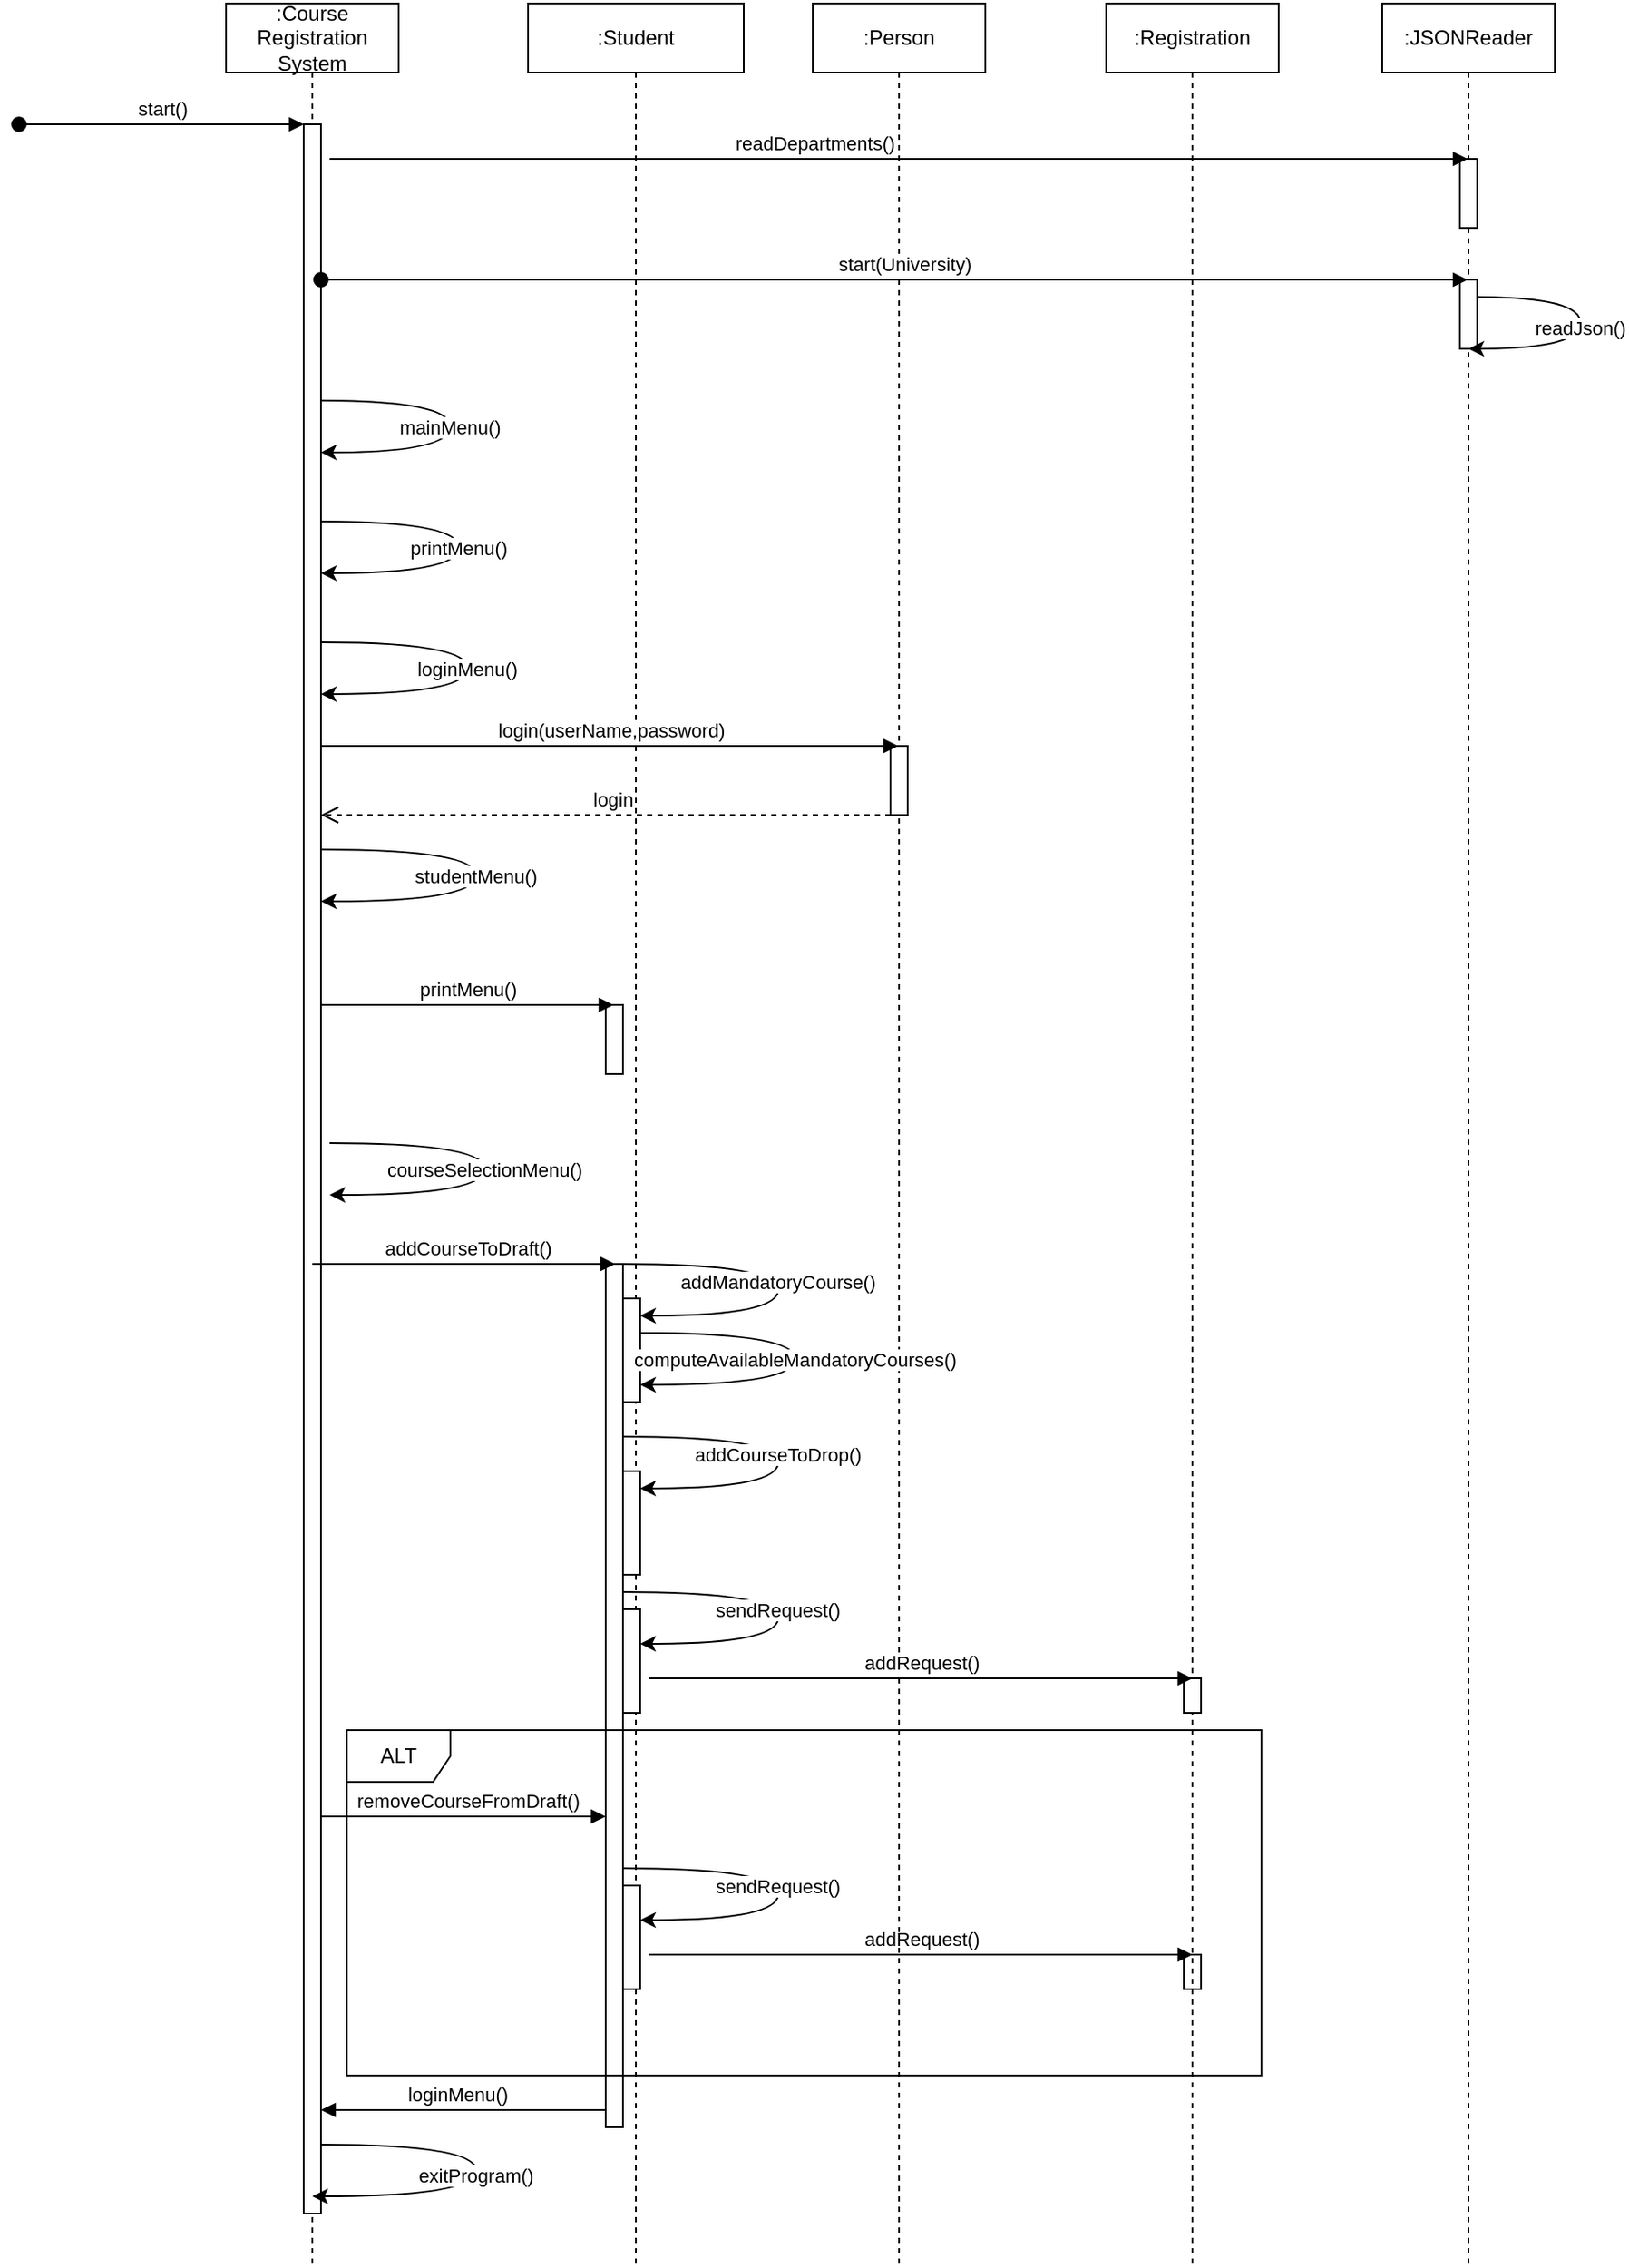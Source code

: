 <mxfile version="22.1.11" type="device">
  <diagram name="Page-1" id="2YBvvXClWsGukQMizWep">
    <mxGraphModel dx="1290" dy="653" grid="1" gridSize="10" guides="1" tooltips="1" connect="1" arrows="1" fold="1" page="1" pageScale="1" pageWidth="850" pageHeight="1100" math="0" shadow="0">
      <root>
        <mxCell id="0" />
        <mxCell id="1" parent="0" />
        <mxCell id="aM9ryv3xv72pqoxQDRHE-1" value=":Student" style="shape=umlLifeline;perimeter=lifelinePerimeter;whiteSpace=wrap;html=1;container=0;dropTarget=0;collapsible=0;recursiveResize=0;outlineConnect=0;portConstraint=eastwest;newEdgeStyle={&quot;edgeStyle&quot;:&quot;elbowEdgeStyle&quot;,&quot;elbow&quot;:&quot;vertical&quot;,&quot;curved&quot;:0,&quot;rounded&quot;:0};" parent="1" vertex="1">
          <mxGeometry x="355" y="50" width="125" height="1310" as="geometry" />
        </mxCell>
        <mxCell id="CiRCd_ejGZh0avgz7mVs-28" value="" style="html=1;points=[];perimeter=orthogonalPerimeter;outlineConnect=0;targetShapes=umlLifeline;portConstraint=eastwest;newEdgeStyle={&quot;edgeStyle&quot;:&quot;elbowEdgeStyle&quot;,&quot;elbow&quot;:&quot;vertical&quot;,&quot;curved&quot;:0,&quot;rounded&quot;:0};" parent="aM9ryv3xv72pqoxQDRHE-1" vertex="1">
          <mxGeometry x="45" y="580" width="10" height="40" as="geometry" />
        </mxCell>
        <mxCell id="CiRCd_ejGZh0avgz7mVs-29" value="printMenu()" style="html=1;verticalAlign=bottom;endArrow=block;edgeStyle=elbowEdgeStyle;elbow=vertical;curved=0;rounded=0;" parent="aM9ryv3xv72pqoxQDRHE-1" source="APZ2Q_NN2hLjj_MRzRQr-7" edge="1">
          <mxGeometry x="0.036" relative="1" as="geometry">
            <mxPoint x="-85" y="580" as="sourcePoint" />
            <Array as="points">
              <mxPoint x="-115" y="580" />
            </Array>
            <mxPoint x="49.5" y="580.0" as="targetPoint" />
            <mxPoint x="-1" as="offset" />
          </mxGeometry>
        </mxCell>
        <mxCell id="CiRCd_ejGZh0avgz7mVs-31" value="" style="html=1;points=[];perimeter=orthogonalPerimeter;outlineConnect=0;targetShapes=umlLifeline;portConstraint=eastwest;newEdgeStyle={&quot;edgeStyle&quot;:&quot;elbowEdgeStyle&quot;,&quot;elbow&quot;:&quot;vertical&quot;,&quot;curved&quot;:0,&quot;rounded&quot;:0};" parent="aM9ryv3xv72pqoxQDRHE-1" vertex="1">
          <mxGeometry x="45" y="730" width="10" height="500" as="geometry" />
        </mxCell>
        <mxCell id="CiRCd_ejGZh0avgz7mVs-34" value="" style="html=1;points=[];perimeter=orthogonalPerimeter;outlineConnect=0;targetShapes=umlLifeline;portConstraint=eastwest;newEdgeStyle={&quot;edgeStyle&quot;:&quot;elbowEdgeStyle&quot;,&quot;elbow&quot;:&quot;vertical&quot;,&quot;curved&quot;:0,&quot;rounded&quot;:0};" parent="aM9ryv3xv72pqoxQDRHE-1" vertex="1">
          <mxGeometry x="55" y="750" width="10" height="60" as="geometry" />
        </mxCell>
        <mxCell id="b5YsZGFqfugrip6BqO-o-5" value="" style="html=1;points=[];perimeter=orthogonalPerimeter;outlineConnect=0;targetShapes=umlLifeline;portConstraint=eastwest;newEdgeStyle={&quot;edgeStyle&quot;:&quot;elbowEdgeStyle&quot;,&quot;elbow&quot;:&quot;vertical&quot;,&quot;curved&quot;:0,&quot;rounded&quot;:0};" vertex="1" parent="aM9ryv3xv72pqoxQDRHE-1">
          <mxGeometry x="55" y="850" width="10" height="60" as="geometry" />
        </mxCell>
        <mxCell id="b5YsZGFqfugrip6BqO-o-13" value="" style="html=1;points=[];perimeter=orthogonalPerimeter;outlineConnect=0;targetShapes=umlLifeline;portConstraint=eastwest;newEdgeStyle={&quot;edgeStyle&quot;:&quot;elbowEdgeStyle&quot;,&quot;elbow&quot;:&quot;vertical&quot;,&quot;curved&quot;:0,&quot;rounded&quot;:0};" vertex="1" parent="aM9ryv3xv72pqoxQDRHE-1">
          <mxGeometry x="55" y="930" width="10" height="60" as="geometry" />
        </mxCell>
        <mxCell id="b5YsZGFqfugrip6BqO-o-21" value="" style="html=1;points=[];perimeter=orthogonalPerimeter;outlineConnect=0;targetShapes=umlLifeline;portConstraint=eastwest;newEdgeStyle={&quot;edgeStyle&quot;:&quot;elbowEdgeStyle&quot;,&quot;elbow&quot;:&quot;vertical&quot;,&quot;curved&quot;:0,&quot;rounded&quot;:0};" vertex="1" parent="aM9ryv3xv72pqoxQDRHE-1">
          <mxGeometry x="55" y="1090" width="10" height="60" as="geometry" />
        </mxCell>
        <mxCell id="b5YsZGFqfugrip6BqO-o-22" value="" style="html=1;points=[];perimeter=orthogonalPerimeter;outlineConnect=0;targetShapes=umlLifeline;portConstraint=eastwest;newEdgeStyle={&quot;edgeStyle&quot;:&quot;elbowEdgeStyle&quot;,&quot;elbow&quot;:&quot;vertical&quot;,&quot;curved&quot;:0,&quot;rounded&quot;:0};" vertex="1" parent="aM9ryv3xv72pqoxQDRHE-1">
          <mxGeometry x="380" y="1130" width="10" height="20" as="geometry" />
        </mxCell>
        <mxCell id="b5YsZGFqfugrip6BqO-o-23" value="sendRequest()" style="curved=1;rounded=0;" edge="1" parent="aM9ryv3xv72pqoxQDRHE-1">
          <mxGeometry relative="1" as="geometry">
            <Array as="points">
              <mxPoint x="145" y="1080" />
              <mxPoint x="145" y="1110" />
            </Array>
            <mxPoint x="55" y="1080" as="sourcePoint" />
            <mxPoint x="65" y="1110" as="targetPoint" />
          </mxGeometry>
        </mxCell>
        <mxCell id="b5YsZGFqfugrip6BqO-o-24" value="addRequest()" style="html=1;verticalAlign=bottom;endArrow=block;edgeStyle=elbowEdgeStyle;elbow=vertical;curved=0;rounded=0;" edge="1" parent="aM9ryv3xv72pqoxQDRHE-1">
          <mxGeometry x="0.001" relative="1" as="geometry">
            <mxPoint x="70" y="1130" as="sourcePoint" />
            <Array as="points">
              <mxPoint x="145.75" y="1130" />
            </Array>
            <mxPoint x="385" y="1130" as="targetPoint" />
            <mxPoint as="offset" />
          </mxGeometry>
        </mxCell>
        <mxCell id="APZ2Q_NN2hLjj_MRzRQr-1" value=":Person" style="shape=umlLifeline;perimeter=lifelinePerimeter;whiteSpace=wrap;html=1;container=0;dropTarget=0;collapsible=0;recursiveResize=0;outlineConnect=0;portConstraint=eastwest;newEdgeStyle={&quot;edgeStyle&quot;:&quot;elbowEdgeStyle&quot;,&quot;elbow&quot;:&quot;vertical&quot;,&quot;curved&quot;:0,&quot;rounded&quot;:0};" parent="1" vertex="1">
          <mxGeometry x="520" y="50" width="100" height="1310" as="geometry" />
        </mxCell>
        <mxCell id="CiRCd_ejGZh0avgz7mVs-23" value="" style="html=1;points=[];perimeter=orthogonalPerimeter;outlineConnect=0;targetShapes=umlLifeline;portConstraint=eastwest;newEdgeStyle={&quot;edgeStyle&quot;:&quot;elbowEdgeStyle&quot;,&quot;elbow&quot;:&quot;vertical&quot;,&quot;curved&quot;:0,&quot;rounded&quot;:0};" parent="APZ2Q_NN2hLjj_MRzRQr-1" vertex="1">
          <mxGeometry x="45" y="430" width="10" height="40" as="geometry" />
        </mxCell>
        <mxCell id="APZ2Q_NN2hLjj_MRzRQr-7" value=":Course Registration System" style="shape=umlLifeline;perimeter=lifelinePerimeter;whiteSpace=wrap;html=1;container=0;dropTarget=0;collapsible=0;recursiveResize=0;outlineConnect=0;portConstraint=eastwest;newEdgeStyle={&quot;edgeStyle&quot;:&quot;elbowEdgeStyle&quot;,&quot;elbow&quot;:&quot;vertical&quot;,&quot;curved&quot;:0,&quot;rounded&quot;:0};" parent="1" vertex="1">
          <mxGeometry x="180" y="50" width="100" height="1310" as="geometry" />
        </mxCell>
        <mxCell id="APZ2Q_NN2hLjj_MRzRQr-8" value="" style="html=1;points=[];perimeter=orthogonalPerimeter;outlineConnect=0;targetShapes=umlLifeline;portConstraint=eastwest;newEdgeStyle={&quot;edgeStyle&quot;:&quot;elbowEdgeStyle&quot;,&quot;elbow&quot;:&quot;vertical&quot;,&quot;curved&quot;:0,&quot;rounded&quot;:0};" parent="APZ2Q_NN2hLjj_MRzRQr-7" vertex="1">
          <mxGeometry x="45" y="70" width="10" height="1210" as="geometry" />
        </mxCell>
        <mxCell id="APZ2Q_NN2hLjj_MRzRQr-9" value="start()" style="html=1;verticalAlign=bottom;startArrow=oval;endArrow=block;startSize=8;edgeStyle=elbowEdgeStyle;elbow=vertical;curved=0;rounded=0;" parent="APZ2Q_NN2hLjj_MRzRQr-7" target="APZ2Q_NN2hLjj_MRzRQr-8" edge="1">
          <mxGeometry relative="1" as="geometry">
            <mxPoint x="-120" y="70" as="sourcePoint" />
          </mxGeometry>
        </mxCell>
        <mxCell id="CiRCd_ejGZh0avgz7mVs-17" value="mainMenu()" style="curved=1;rounded=0;" parent="APZ2Q_NN2hLjj_MRzRQr-7" source="APZ2Q_NN2hLjj_MRzRQr-8" target="APZ2Q_NN2hLjj_MRzRQr-8" edge="1">
          <mxGeometry relative="1" as="geometry">
            <Array as="points">
              <mxPoint x="130" y="230" />
              <mxPoint x="130" y="260" />
            </Array>
            <mxPoint x="70" y="230" as="sourcePoint" />
            <mxPoint x="70" y="260" as="targetPoint" />
          </mxGeometry>
        </mxCell>
        <mxCell id="CiRCd_ejGZh0avgz7mVs-21" value="printMenu()" style="curved=1;rounded=0;" parent="APZ2Q_NN2hLjj_MRzRQr-7" source="APZ2Q_NN2hLjj_MRzRQr-8" target="APZ2Q_NN2hLjj_MRzRQr-8" edge="1">
          <mxGeometry relative="1" as="geometry">
            <Array as="points">
              <mxPoint x="135" y="300" />
              <mxPoint x="135" y="330" />
            </Array>
            <mxPoint x="70" y="300" as="sourcePoint" />
            <mxPoint x="60" y="330" as="targetPoint" />
          </mxGeometry>
        </mxCell>
        <mxCell id="CiRCd_ejGZh0avgz7mVs-22" value="loginMenu()" style="curved=1;rounded=0;" parent="APZ2Q_NN2hLjj_MRzRQr-7" source="APZ2Q_NN2hLjj_MRzRQr-8" target="APZ2Q_NN2hLjj_MRzRQr-8" edge="1">
          <mxGeometry relative="1" as="geometry">
            <Array as="points">
              <mxPoint x="140" y="370" />
              <mxPoint x="140" y="400" />
            </Array>
            <mxPoint x="70" y="370" as="sourcePoint" />
            <mxPoint x="70" y="400" as="targetPoint" />
          </mxGeometry>
        </mxCell>
        <mxCell id="CiRCd_ejGZh0avgz7mVs-26" value="studentMenu()" style="curved=1;rounded=0;" parent="APZ2Q_NN2hLjj_MRzRQr-7" source="APZ2Q_NN2hLjj_MRzRQr-8" target="APZ2Q_NN2hLjj_MRzRQr-8" edge="1">
          <mxGeometry relative="1" as="geometry">
            <Array as="points">
              <mxPoint x="145" y="490" />
              <mxPoint x="145" y="520" />
            </Array>
            <mxPoint x="65" y="490" as="sourcePoint" />
            <mxPoint x="70" y="520" as="targetPoint" />
          </mxGeometry>
        </mxCell>
        <mxCell id="OXujAiy0W8AZsAGyj7_A-1" value=":JSONReader" style="shape=umlLifeline;perimeter=lifelinePerimeter;whiteSpace=wrap;html=1;container=0;dropTarget=0;collapsible=0;recursiveResize=0;outlineConnect=0;portConstraint=eastwest;newEdgeStyle={&quot;edgeStyle&quot;:&quot;elbowEdgeStyle&quot;,&quot;elbow&quot;:&quot;vertical&quot;,&quot;curved&quot;:0,&quot;rounded&quot;:0};" parent="1" vertex="1">
          <mxGeometry x="850" y="50" width="100" height="1310" as="geometry" />
        </mxCell>
        <mxCell id="OXujAiy0W8AZsAGyj7_A-2" value="" style="html=1;points=[];perimeter=orthogonalPerimeter;outlineConnect=0;targetShapes=umlLifeline;portConstraint=eastwest;newEdgeStyle={&quot;edgeStyle&quot;:&quot;elbowEdgeStyle&quot;,&quot;elbow&quot;:&quot;vertical&quot;,&quot;curved&quot;:0,&quot;rounded&quot;:0};" parent="OXujAiy0W8AZsAGyj7_A-1" vertex="1">
          <mxGeometry x="45" y="90" width="10" height="40" as="geometry" />
        </mxCell>
        <mxCell id="CiRCd_ejGZh0avgz7mVs-2" value="" style="html=1;points=[];perimeter=orthogonalPerimeter;outlineConnect=0;targetShapes=umlLifeline;portConstraint=eastwest;newEdgeStyle={&quot;edgeStyle&quot;:&quot;elbowEdgeStyle&quot;,&quot;elbow&quot;:&quot;vertical&quot;,&quot;curved&quot;:0,&quot;rounded&quot;:0};" parent="OXujAiy0W8AZsAGyj7_A-1" vertex="1">
          <mxGeometry x="45" y="160" width="10" height="40" as="geometry" />
        </mxCell>
        <mxCell id="CiRCd_ejGZh0avgz7mVs-15" value="readJson()" style="curved=1;rounded=0;" parent="OXujAiy0W8AZsAGyj7_A-1" source="CiRCd_ejGZh0avgz7mVs-2" target="OXujAiy0W8AZsAGyj7_A-1" edge="1">
          <mxGeometry relative="1" as="geometry">
            <Array as="points">
              <mxPoint x="115" y="170" />
              <mxPoint x="115" y="200" />
            </Array>
            <mxPoint x="65" y="170" as="sourcePoint" />
            <mxPoint x="55" y="200" as="targetPoint" />
          </mxGeometry>
        </mxCell>
        <mxCell id="OXujAiy0W8AZsAGyj7_A-5" value="readDepartments()" style="html=1;verticalAlign=bottom;endArrow=block;edgeStyle=elbowEdgeStyle;elbow=vertical;curved=0;rounded=0;" parent="1" target="OXujAiy0W8AZsAGyj7_A-1" edge="1">
          <mxGeometry x="0.363" relative="1" as="geometry">
            <mxPoint x="770" y="140" as="sourcePoint" />
            <Array as="points">
              <mxPoint x="240" y="140" />
            </Array>
            <mxPoint x="1265" y="140" as="targetPoint" />
            <mxPoint as="offset" />
          </mxGeometry>
        </mxCell>
        <mxCell id="OXujAiy0W8AZsAGyj7_A-14" value=":Registration" style="shape=umlLifeline;perimeter=lifelinePerimeter;whiteSpace=wrap;html=1;container=0;dropTarget=0;collapsible=0;recursiveResize=0;outlineConnect=0;portConstraint=eastwest;newEdgeStyle={&quot;edgeStyle&quot;:&quot;elbowEdgeStyle&quot;,&quot;elbow&quot;:&quot;vertical&quot;,&quot;curved&quot;:0,&quot;rounded&quot;:0};" parent="1" vertex="1">
          <mxGeometry x="690" y="50" width="100" height="1310" as="geometry" />
        </mxCell>
        <mxCell id="b5YsZGFqfugrip6BqO-o-16" value="" style="html=1;points=[];perimeter=orthogonalPerimeter;outlineConnect=0;targetShapes=umlLifeline;portConstraint=eastwest;newEdgeStyle={&quot;edgeStyle&quot;:&quot;elbowEdgeStyle&quot;,&quot;elbow&quot;:&quot;vertical&quot;,&quot;curved&quot;:0,&quot;rounded&quot;:0};" vertex="1" parent="OXujAiy0W8AZsAGyj7_A-14">
          <mxGeometry x="45" y="970" width="10" height="20" as="geometry" />
        </mxCell>
        <mxCell id="CiRCd_ejGZh0avgz7mVs-4" value="start(University)" style="html=1;verticalAlign=bottom;startArrow=oval;endArrow=block;startSize=8;edgeStyle=elbowEdgeStyle;elbow=vertical;curved=0;rounded=0;" parent="1" target="OXujAiy0W8AZsAGyj7_A-1" edge="1">
          <mxGeometry x="0.019" relative="1" as="geometry">
            <mxPoint x="235" y="210.001" as="sourcePoint" />
            <mxPoint x="1260" y="210.001" as="targetPoint" />
            <mxPoint as="offset" />
          </mxGeometry>
        </mxCell>
        <mxCell id="CiRCd_ejGZh0avgz7mVs-25" value="login(userName,password)" style="html=1;verticalAlign=bottom;endArrow=block;edgeStyle=elbowEdgeStyle;elbow=vertical;curved=0;rounded=0;" parent="1" source="APZ2Q_NN2hLjj_MRzRQr-8" target="APZ2Q_NN2hLjj_MRzRQr-1" edge="1">
          <mxGeometry x="0.001" relative="1" as="geometry">
            <mxPoint x="250" y="480" as="sourcePoint" />
            <Array as="points">
              <mxPoint x="310.75" y="480" />
            </Array>
            <mxPoint x="680.75" y="480" as="targetPoint" />
            <mxPoint as="offset" />
          </mxGeometry>
        </mxCell>
        <mxCell id="CiRCd_ejGZh0avgz7mVs-27" value="login" style="html=1;verticalAlign=bottom;endArrow=open;dashed=1;endSize=8;edgeStyle=elbowEdgeStyle;elbow=vertical;curved=0;rounded=0;" parent="1" source="CiRCd_ejGZh0avgz7mVs-23" target="APZ2Q_NN2hLjj_MRzRQr-8" edge="1">
          <mxGeometry x="-0.024" relative="1" as="geometry">
            <mxPoint x="250" y="520" as="targetPoint" />
            <Array as="points">
              <mxPoint x="435" y="520" />
              <mxPoint x="365" y="620" />
            </Array>
            <mxPoint x="560" y="520" as="sourcePoint" />
            <mxPoint as="offset" />
          </mxGeometry>
        </mxCell>
        <mxCell id="CiRCd_ejGZh0avgz7mVs-30" value="courseSelectionMenu()" style="curved=1;rounded=0;" parent="1" edge="1">
          <mxGeometry x="-0.002" relative="1" as="geometry">
            <Array as="points">
              <mxPoint x="330" y="710" />
              <mxPoint x="330" y="740" />
            </Array>
            <mxPoint x="240" y="710" as="sourcePoint" />
            <mxPoint x="240" y="740" as="targetPoint" />
            <mxPoint as="offset" />
          </mxGeometry>
        </mxCell>
        <mxCell id="CiRCd_ejGZh0avgz7mVs-32" value="addCourseToDraft()" style="html=1;verticalAlign=bottom;endArrow=block;edgeStyle=elbowEdgeStyle;elbow=vertical;curved=0;rounded=0;" parent="1" edge="1">
          <mxGeometry x="0.026" relative="1" as="geometry">
            <mxPoint x="230" y="780" as="sourcePoint" />
            <Array as="points">
              <mxPoint x="241" y="780" />
            </Array>
            <mxPoint x="405.5" y="780.0" as="targetPoint" />
            <mxPoint as="offset" />
          </mxGeometry>
        </mxCell>
        <mxCell id="CiRCd_ejGZh0avgz7mVs-33" value="addMandatoryCourse()" style="curved=1;rounded=0;" parent="1" target="CiRCd_ejGZh0avgz7mVs-34" edge="1">
          <mxGeometry relative="1" as="geometry">
            <Array as="points">
              <mxPoint x="500" y="780" />
              <mxPoint x="500" y="810" />
            </Array>
            <mxPoint x="410" y="780" as="sourcePoint" />
            <mxPoint x="430" y="810" as="targetPoint" />
          </mxGeometry>
        </mxCell>
        <mxCell id="CiRCd_ejGZh0avgz7mVs-37" value="computeAvailableMandatoryCourses()" style="curved=1;rounded=0;" parent="1" target="CiRCd_ejGZh0avgz7mVs-34" edge="1">
          <mxGeometry relative="1" as="geometry">
            <Array as="points">
              <mxPoint x="510" y="820" />
              <mxPoint x="510" y="850" />
            </Array>
            <mxPoint x="420" y="820" as="sourcePoint" />
            <mxPoint x="430" y="850" as="targetPoint" />
          </mxGeometry>
        </mxCell>
        <mxCell id="CiRCd_ejGZh0avgz7mVs-46" value="loginMenu()" style="html=1;verticalAlign=bottom;endArrow=block;edgeStyle=elbowEdgeStyle;elbow=vertical;curved=0;rounded=0;" parent="1" edge="1">
          <mxGeometry x="0.036" relative="1" as="geometry">
            <mxPoint x="400" y="1270" as="sourcePoint" />
            <Array as="points">
              <mxPoint x="280" y="1270" />
            </Array>
            <mxPoint x="235" y="1270" as="targetPoint" />
            <mxPoint x="-1" as="offset" />
          </mxGeometry>
        </mxCell>
        <mxCell id="CiRCd_ejGZh0avgz7mVs-47" value="exitProgram()" style="curved=1;rounded=0;" parent="1" edge="1">
          <mxGeometry x="-0.002" relative="1" as="geometry">
            <Array as="points">
              <mxPoint x="325" y="1290" />
              <mxPoint x="325" y="1320" />
            </Array>
            <mxPoint x="235" y="1290" as="sourcePoint" />
            <mxPoint x="230" y="1320" as="targetPoint" />
            <mxPoint as="offset" />
          </mxGeometry>
        </mxCell>
        <mxCell id="b5YsZGFqfugrip6BqO-o-2" value="sendRequest()" style="curved=1;rounded=0;" edge="1" parent="1">
          <mxGeometry relative="1" as="geometry">
            <Array as="points">
              <mxPoint x="500" y="970" />
              <mxPoint x="500" y="1000" />
            </Array>
            <mxPoint x="410" y="970" as="sourcePoint" />
            <mxPoint x="420" y="1000" as="targetPoint" />
          </mxGeometry>
        </mxCell>
        <mxCell id="b5YsZGFqfugrip6BqO-o-9" value="removeCourseFromDraft()" style="html=1;verticalAlign=bottom;endArrow=block;edgeStyle=elbowEdgeStyle;elbow=vertical;curved=0;rounded=0;" edge="1" parent="1">
          <mxGeometry x="0.026" relative="1" as="geometry">
            <mxPoint x="235" y="1100" as="sourcePoint" />
            <Array as="points" />
            <mxPoint x="400" y="1100" as="targetPoint" />
            <mxPoint as="offset" />
          </mxGeometry>
        </mxCell>
        <mxCell id="b5YsZGFqfugrip6BqO-o-10" value="addCourseToDrop()" style="curved=1;rounded=0;" edge="1" parent="1">
          <mxGeometry relative="1" as="geometry">
            <Array as="points">
              <mxPoint x="500" y="880" />
              <mxPoint x="500" y="910" />
            </Array>
            <mxPoint x="410" y="880" as="sourcePoint" />
            <mxPoint x="420" y="910" as="targetPoint" />
            <mxPoint as="offset" />
          </mxGeometry>
        </mxCell>
        <mxCell id="b5YsZGFqfugrip6BqO-o-14" value="ALT" style="shape=umlFrame;whiteSpace=wrap;html=1;pointerEvents=0;" vertex="1" parent="1">
          <mxGeometry x="250" y="1050" width="530" height="200" as="geometry" />
        </mxCell>
        <mxCell id="b5YsZGFqfugrip6BqO-o-15" value="addRequest()" style="html=1;verticalAlign=bottom;endArrow=block;edgeStyle=elbowEdgeStyle;elbow=vertical;curved=0;rounded=0;" edge="1" parent="1">
          <mxGeometry x="0.001" relative="1" as="geometry">
            <mxPoint x="425" y="1020" as="sourcePoint" />
            <Array as="points">
              <mxPoint x="500.75" y="1020" />
            </Array>
            <mxPoint x="740" y="1020" as="targetPoint" />
            <mxPoint as="offset" />
          </mxGeometry>
        </mxCell>
      </root>
    </mxGraphModel>
  </diagram>
</mxfile>
